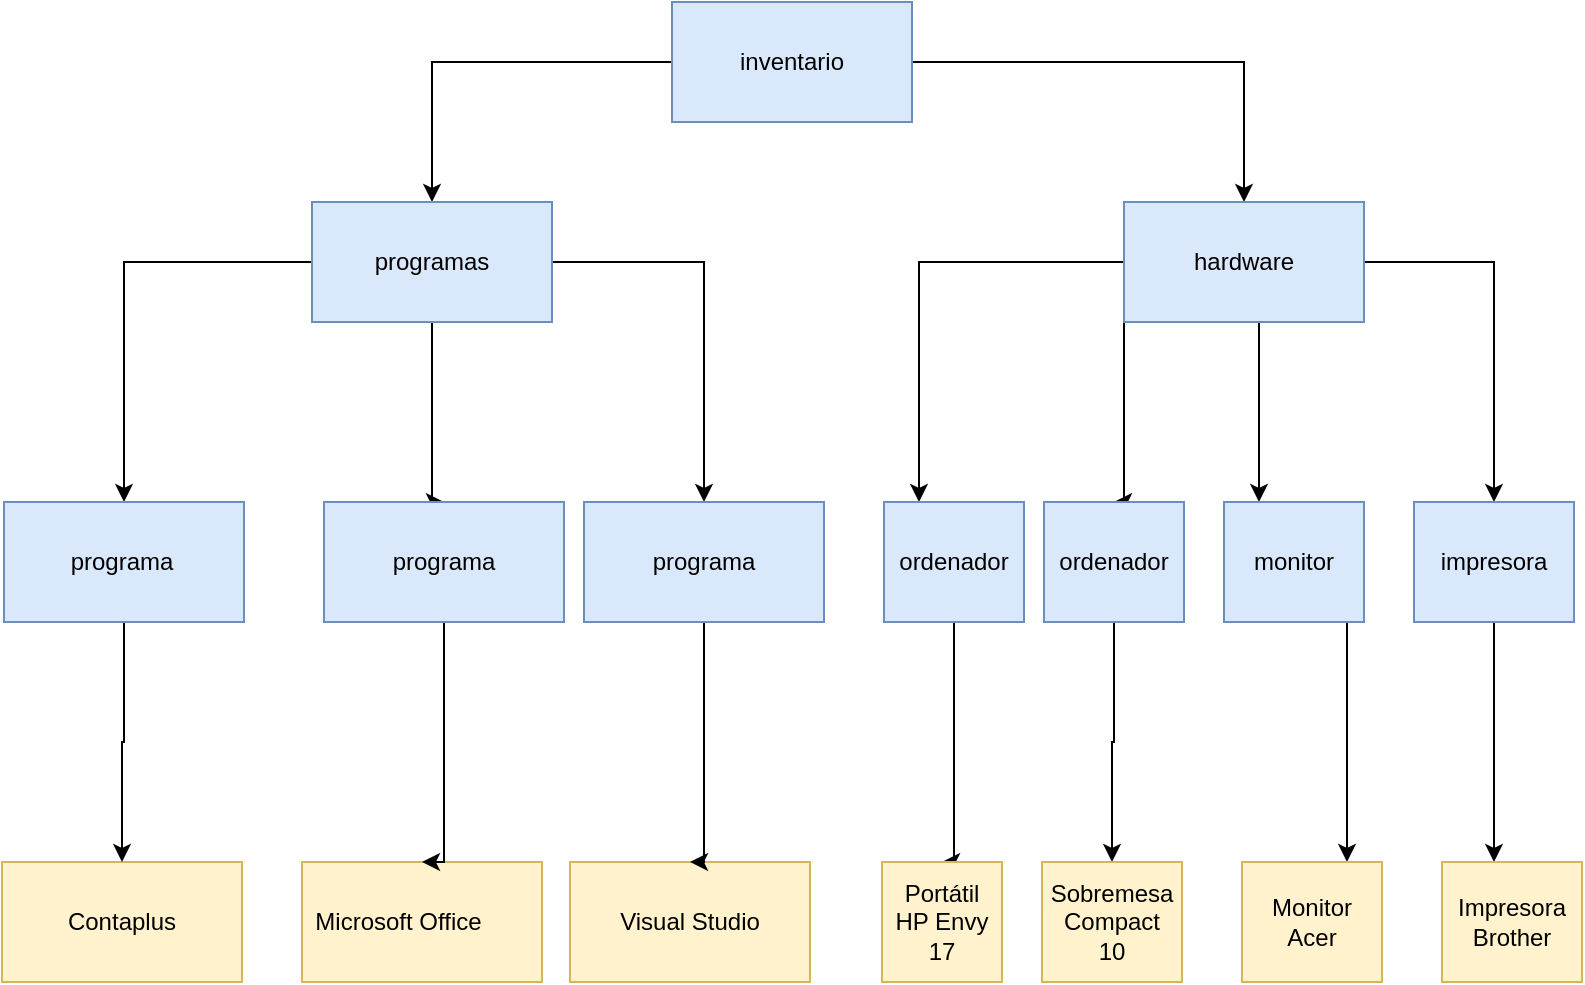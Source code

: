 <mxfile version="22.0.3" type="device">
  <diagram name="Página-1" id="9w_YTEWKcRuqe-osN219">
    <mxGraphModel dx="1318" dy="871" grid="1" gridSize="10" guides="1" tooltips="1" connect="1" arrows="1" fold="1" page="1" pageScale="1" pageWidth="827" pageHeight="1169" math="0" shadow="0">
      <root>
        <mxCell id="0" />
        <mxCell id="1" parent="0" />
        <mxCell id="SkEyFe7wz7d3hwRlkdky-17" style="edgeStyle=orthogonalEdgeStyle;rounded=0;orthogonalLoop=1;jettySize=auto;html=1;exitX=0;exitY=0.5;exitDx=0;exitDy=0;entryX=0.5;entryY=0;entryDx=0;entryDy=0;" edge="1" parent="1" source="SkEyFe7wz7d3hwRlkdky-1" target="SkEyFe7wz7d3hwRlkdky-2">
          <mxGeometry relative="1" as="geometry" />
        </mxCell>
        <mxCell id="SkEyFe7wz7d3hwRlkdky-18" style="edgeStyle=orthogonalEdgeStyle;rounded=0;orthogonalLoop=1;jettySize=auto;html=1;exitX=1;exitY=0.5;exitDx=0;exitDy=0;entryX=0.5;entryY=0;entryDx=0;entryDy=0;" edge="1" parent="1" source="SkEyFe7wz7d3hwRlkdky-1" target="SkEyFe7wz7d3hwRlkdky-3">
          <mxGeometry relative="1" as="geometry" />
        </mxCell>
        <mxCell id="SkEyFe7wz7d3hwRlkdky-1" value="inventario" style="rounded=0;whiteSpace=wrap;html=1;fillColor=#dae8fc;strokeColor=#6c8ebf;" vertex="1" parent="1">
          <mxGeometry x="354" y="40" width="120" height="60" as="geometry" />
        </mxCell>
        <mxCell id="SkEyFe7wz7d3hwRlkdky-39" style="edgeStyle=orthogonalEdgeStyle;rounded=0;orthogonalLoop=1;jettySize=auto;html=1;exitX=0;exitY=0.5;exitDx=0;exitDy=0;entryX=0.5;entryY=0;entryDx=0;entryDy=0;" edge="1" parent="1" source="SkEyFe7wz7d3hwRlkdky-2" target="SkEyFe7wz7d3hwRlkdky-12">
          <mxGeometry relative="1" as="geometry" />
        </mxCell>
        <mxCell id="SkEyFe7wz7d3hwRlkdky-41" style="edgeStyle=orthogonalEdgeStyle;rounded=0;orthogonalLoop=1;jettySize=auto;html=1;exitX=1;exitY=0.5;exitDx=0;exitDy=0;entryX=0.5;entryY=0;entryDx=0;entryDy=0;" edge="1" parent="1" source="SkEyFe7wz7d3hwRlkdky-2" target="SkEyFe7wz7d3hwRlkdky-14">
          <mxGeometry relative="1" as="geometry" />
        </mxCell>
        <mxCell id="SkEyFe7wz7d3hwRlkdky-47" style="edgeStyle=orthogonalEdgeStyle;rounded=0;orthogonalLoop=1;jettySize=auto;html=1;exitX=0.5;exitY=1;exitDx=0;exitDy=0;entryX=0.5;entryY=0;entryDx=0;entryDy=0;" edge="1" parent="1" source="SkEyFe7wz7d3hwRlkdky-2" target="SkEyFe7wz7d3hwRlkdky-13">
          <mxGeometry relative="1" as="geometry">
            <Array as="points">
              <mxPoint x="234" y="290" />
            </Array>
          </mxGeometry>
        </mxCell>
        <mxCell id="SkEyFe7wz7d3hwRlkdky-2" value="programas" style="rounded=0;whiteSpace=wrap;html=1;fillColor=#dae8fc;strokeColor=#6c8ebf;" vertex="1" parent="1">
          <mxGeometry x="174" y="140" width="120" height="60" as="geometry" />
        </mxCell>
        <mxCell id="SkEyFe7wz7d3hwRlkdky-32" style="edgeStyle=orthogonalEdgeStyle;rounded=0;orthogonalLoop=1;jettySize=auto;html=1;exitX=0;exitY=0.5;exitDx=0;exitDy=0;entryX=0.25;entryY=0;entryDx=0;entryDy=0;" edge="1" parent="1" source="SkEyFe7wz7d3hwRlkdky-3" target="SkEyFe7wz7d3hwRlkdky-19">
          <mxGeometry relative="1" as="geometry" />
        </mxCell>
        <mxCell id="SkEyFe7wz7d3hwRlkdky-34" style="edgeStyle=orthogonalEdgeStyle;rounded=0;orthogonalLoop=1;jettySize=auto;html=1;exitX=0.75;exitY=1;exitDx=0;exitDy=0;entryX=0.25;entryY=0;entryDx=0;entryDy=0;" edge="1" parent="1" source="SkEyFe7wz7d3hwRlkdky-3" target="SkEyFe7wz7d3hwRlkdky-21">
          <mxGeometry relative="1" as="geometry">
            <Array as="points">
              <mxPoint x="648" y="200" />
            </Array>
          </mxGeometry>
        </mxCell>
        <mxCell id="SkEyFe7wz7d3hwRlkdky-35" style="edgeStyle=orthogonalEdgeStyle;rounded=0;orthogonalLoop=1;jettySize=auto;html=1;exitX=1;exitY=0.5;exitDx=0;exitDy=0;entryX=0.5;entryY=0;entryDx=0;entryDy=0;" edge="1" parent="1" source="SkEyFe7wz7d3hwRlkdky-3" target="SkEyFe7wz7d3hwRlkdky-22">
          <mxGeometry relative="1" as="geometry" />
        </mxCell>
        <mxCell id="SkEyFe7wz7d3hwRlkdky-36" style="edgeStyle=orthogonalEdgeStyle;rounded=0;orthogonalLoop=1;jettySize=auto;html=1;exitX=0;exitY=1;exitDx=0;exitDy=0;entryX=0.5;entryY=0;entryDx=0;entryDy=0;" edge="1" parent="1" source="SkEyFe7wz7d3hwRlkdky-3" target="SkEyFe7wz7d3hwRlkdky-20">
          <mxGeometry relative="1" as="geometry">
            <Array as="points">
              <mxPoint x="580" y="290" />
            </Array>
          </mxGeometry>
        </mxCell>
        <mxCell id="SkEyFe7wz7d3hwRlkdky-3" value="hardware" style="rounded=0;whiteSpace=wrap;html=1;fillColor=#dae8fc;strokeColor=#6c8ebf;" vertex="1" parent="1">
          <mxGeometry x="580" y="140" width="120" height="60" as="geometry" />
        </mxCell>
        <mxCell id="SkEyFe7wz7d3hwRlkdky-4" value="Contaplus" style="rounded=0;whiteSpace=wrap;html=1;fillColor=#fff2cc;strokeColor=#d6b656;" vertex="1" parent="1">
          <mxGeometry x="19" y="470" width="120" height="60" as="geometry" />
        </mxCell>
        <mxCell id="SkEyFe7wz7d3hwRlkdky-5" value="Microsoft Office&lt;span style=&quot;white-space: pre;&quot;&gt;&#x9;&lt;/span&gt;" style="rounded=0;whiteSpace=wrap;html=1;fillColor=#fff2cc;strokeColor=#d6b656;" vertex="1" parent="1">
          <mxGeometry x="169" y="470" width="120" height="60" as="geometry" />
        </mxCell>
        <mxCell id="SkEyFe7wz7d3hwRlkdky-6" value="Visual Studio" style="rounded=0;whiteSpace=wrap;html=1;fillColor=#fff2cc;strokeColor=#d6b656;" vertex="1" parent="1">
          <mxGeometry x="303" y="470" width="120" height="60" as="geometry" />
        </mxCell>
        <mxCell id="SkEyFe7wz7d3hwRlkdky-45" style="edgeStyle=orthogonalEdgeStyle;rounded=0;orthogonalLoop=1;jettySize=auto;html=1;" edge="1" parent="1" source="SkEyFe7wz7d3hwRlkdky-12" target="SkEyFe7wz7d3hwRlkdky-4">
          <mxGeometry relative="1" as="geometry" />
        </mxCell>
        <mxCell id="SkEyFe7wz7d3hwRlkdky-12" value="programa&lt;span style=&quot;white-space: pre;&quot;&gt;&#x9;&lt;/span&gt;" style="rounded=0;whiteSpace=wrap;html=1;fillColor=#dae8fc;strokeColor=#6c8ebf;" vertex="1" parent="1">
          <mxGeometry x="20" y="290" width="120" height="60" as="geometry" />
        </mxCell>
        <mxCell id="SkEyFe7wz7d3hwRlkdky-43" style="edgeStyle=orthogonalEdgeStyle;rounded=0;orthogonalLoop=1;jettySize=auto;html=1;exitX=0.5;exitY=1;exitDx=0;exitDy=0;entryX=0.5;entryY=0;entryDx=0;entryDy=0;" edge="1" parent="1" source="SkEyFe7wz7d3hwRlkdky-13" target="SkEyFe7wz7d3hwRlkdky-5">
          <mxGeometry relative="1" as="geometry">
            <Array as="points">
              <mxPoint x="240" y="470" />
            </Array>
          </mxGeometry>
        </mxCell>
        <mxCell id="SkEyFe7wz7d3hwRlkdky-13" value="programa" style="rounded=0;whiteSpace=wrap;html=1;fillColor=#dae8fc;strokeColor=#6c8ebf;" vertex="1" parent="1">
          <mxGeometry x="180" y="290" width="120" height="60" as="geometry" />
        </mxCell>
        <mxCell id="SkEyFe7wz7d3hwRlkdky-42" style="edgeStyle=orthogonalEdgeStyle;rounded=0;orthogonalLoop=1;jettySize=auto;html=1;exitX=0.5;exitY=1;exitDx=0;exitDy=0;entryX=0.5;entryY=0;entryDx=0;entryDy=0;" edge="1" parent="1" source="SkEyFe7wz7d3hwRlkdky-14" target="SkEyFe7wz7d3hwRlkdky-6">
          <mxGeometry relative="1" as="geometry">
            <Array as="points">
              <mxPoint x="370" y="470" />
            </Array>
          </mxGeometry>
        </mxCell>
        <mxCell id="SkEyFe7wz7d3hwRlkdky-14" value="programa" style="rounded=0;whiteSpace=wrap;html=1;fillColor=#dae8fc;strokeColor=#6c8ebf;" vertex="1" parent="1">
          <mxGeometry x="310" y="290" width="120" height="60" as="geometry" />
        </mxCell>
        <mxCell id="SkEyFe7wz7d3hwRlkdky-28" style="edgeStyle=orthogonalEdgeStyle;rounded=0;orthogonalLoop=1;jettySize=auto;html=1;exitX=0.5;exitY=1;exitDx=0;exitDy=0;entryX=0.5;entryY=0;entryDx=0;entryDy=0;" edge="1" parent="1" source="SkEyFe7wz7d3hwRlkdky-19" target="SkEyFe7wz7d3hwRlkdky-23">
          <mxGeometry relative="1" as="geometry">
            <Array as="points">
              <mxPoint x="495" y="470" />
            </Array>
          </mxGeometry>
        </mxCell>
        <mxCell id="SkEyFe7wz7d3hwRlkdky-19" value="ordenador" style="rounded=0;whiteSpace=wrap;html=1;fillColor=#dae8fc;strokeColor=#6c8ebf;" vertex="1" parent="1">
          <mxGeometry x="460" y="290" width="70" height="60" as="geometry" />
        </mxCell>
        <mxCell id="SkEyFe7wz7d3hwRlkdky-49" style="edgeStyle=orthogonalEdgeStyle;rounded=0;orthogonalLoop=1;jettySize=auto;html=1;exitX=0.5;exitY=1;exitDx=0;exitDy=0;entryX=0.5;entryY=0;entryDx=0;entryDy=0;" edge="1" parent="1" source="SkEyFe7wz7d3hwRlkdky-20" target="SkEyFe7wz7d3hwRlkdky-24">
          <mxGeometry relative="1" as="geometry" />
        </mxCell>
        <mxCell id="SkEyFe7wz7d3hwRlkdky-20" value="ordenador" style="rounded=0;whiteSpace=wrap;html=1;fillColor=#dae8fc;strokeColor=#6c8ebf;" vertex="1" parent="1">
          <mxGeometry x="540" y="290" width="70" height="60" as="geometry" />
        </mxCell>
        <mxCell id="SkEyFe7wz7d3hwRlkdky-30" style="edgeStyle=orthogonalEdgeStyle;rounded=0;orthogonalLoop=1;jettySize=auto;html=1;exitX=0.5;exitY=1;exitDx=0;exitDy=0;entryX=0.75;entryY=0;entryDx=0;entryDy=0;" edge="1" parent="1" source="SkEyFe7wz7d3hwRlkdky-21" target="SkEyFe7wz7d3hwRlkdky-25">
          <mxGeometry relative="1" as="geometry">
            <Array as="points">
              <mxPoint x="692" y="350" />
            </Array>
          </mxGeometry>
        </mxCell>
        <mxCell id="SkEyFe7wz7d3hwRlkdky-21" value="monitor" style="rounded=0;whiteSpace=wrap;html=1;fillColor=#dae8fc;strokeColor=#6c8ebf;" vertex="1" parent="1">
          <mxGeometry x="630" y="290" width="70" height="60" as="geometry" />
        </mxCell>
        <mxCell id="SkEyFe7wz7d3hwRlkdky-31" style="edgeStyle=orthogonalEdgeStyle;rounded=0;orthogonalLoop=1;jettySize=auto;html=1;exitX=0.5;exitY=1;exitDx=0;exitDy=0;" edge="1" parent="1" source="SkEyFe7wz7d3hwRlkdky-22" target="SkEyFe7wz7d3hwRlkdky-26">
          <mxGeometry relative="1" as="geometry">
            <Array as="points">
              <mxPoint x="765" y="430" />
              <mxPoint x="765" y="430" />
            </Array>
          </mxGeometry>
        </mxCell>
        <mxCell id="SkEyFe7wz7d3hwRlkdky-22" value="impresora" style="rounded=0;whiteSpace=wrap;html=1;fillColor=#dae8fc;strokeColor=#6c8ebf;" vertex="1" parent="1">
          <mxGeometry x="725" y="290" width="80" height="60" as="geometry" />
        </mxCell>
        <mxCell id="SkEyFe7wz7d3hwRlkdky-23" value="&lt;div&gt;Portátil&lt;/div&gt;&lt;div&gt;HP Envy&lt;/div&gt;&lt;div&gt;17&lt;br&gt;&lt;/div&gt;" style="rounded=0;whiteSpace=wrap;html=1;fillColor=#fff2cc;strokeColor=#d6b656;" vertex="1" parent="1">
          <mxGeometry x="459" y="470" width="60" height="60" as="geometry" />
        </mxCell>
        <mxCell id="SkEyFe7wz7d3hwRlkdky-24" value="&lt;div&gt;Sobremesa&lt;/div&gt;&lt;div&gt;Compact&lt;/div&gt;&lt;div&gt;10&lt;br&gt;&lt;/div&gt;" style="rounded=0;whiteSpace=wrap;html=1;fillColor=#fff2cc;strokeColor=#d6b656;" vertex="1" parent="1">
          <mxGeometry x="539" y="470" width="70" height="60" as="geometry" />
        </mxCell>
        <mxCell id="SkEyFe7wz7d3hwRlkdky-25" value="&lt;div&gt;Monitor &lt;br&gt;&lt;/div&gt;&lt;div&gt;Acer&lt;br&gt;&lt;/div&gt;" style="rounded=0;whiteSpace=wrap;html=1;fillColor=#fff2cc;strokeColor=#d6b656;" vertex="1" parent="1">
          <mxGeometry x="639" y="470" width="70" height="60" as="geometry" />
        </mxCell>
        <mxCell id="SkEyFe7wz7d3hwRlkdky-26" value="&lt;div&gt;Impresora&lt;/div&gt;&lt;div&gt;Brother&lt;br&gt;&lt;/div&gt;" style="rounded=0;whiteSpace=wrap;html=1;fillColor=#fff2cc;strokeColor=#d6b656;" vertex="1" parent="1">
          <mxGeometry x="739" y="470" width="70" height="60" as="geometry" />
        </mxCell>
      </root>
    </mxGraphModel>
  </diagram>
</mxfile>
